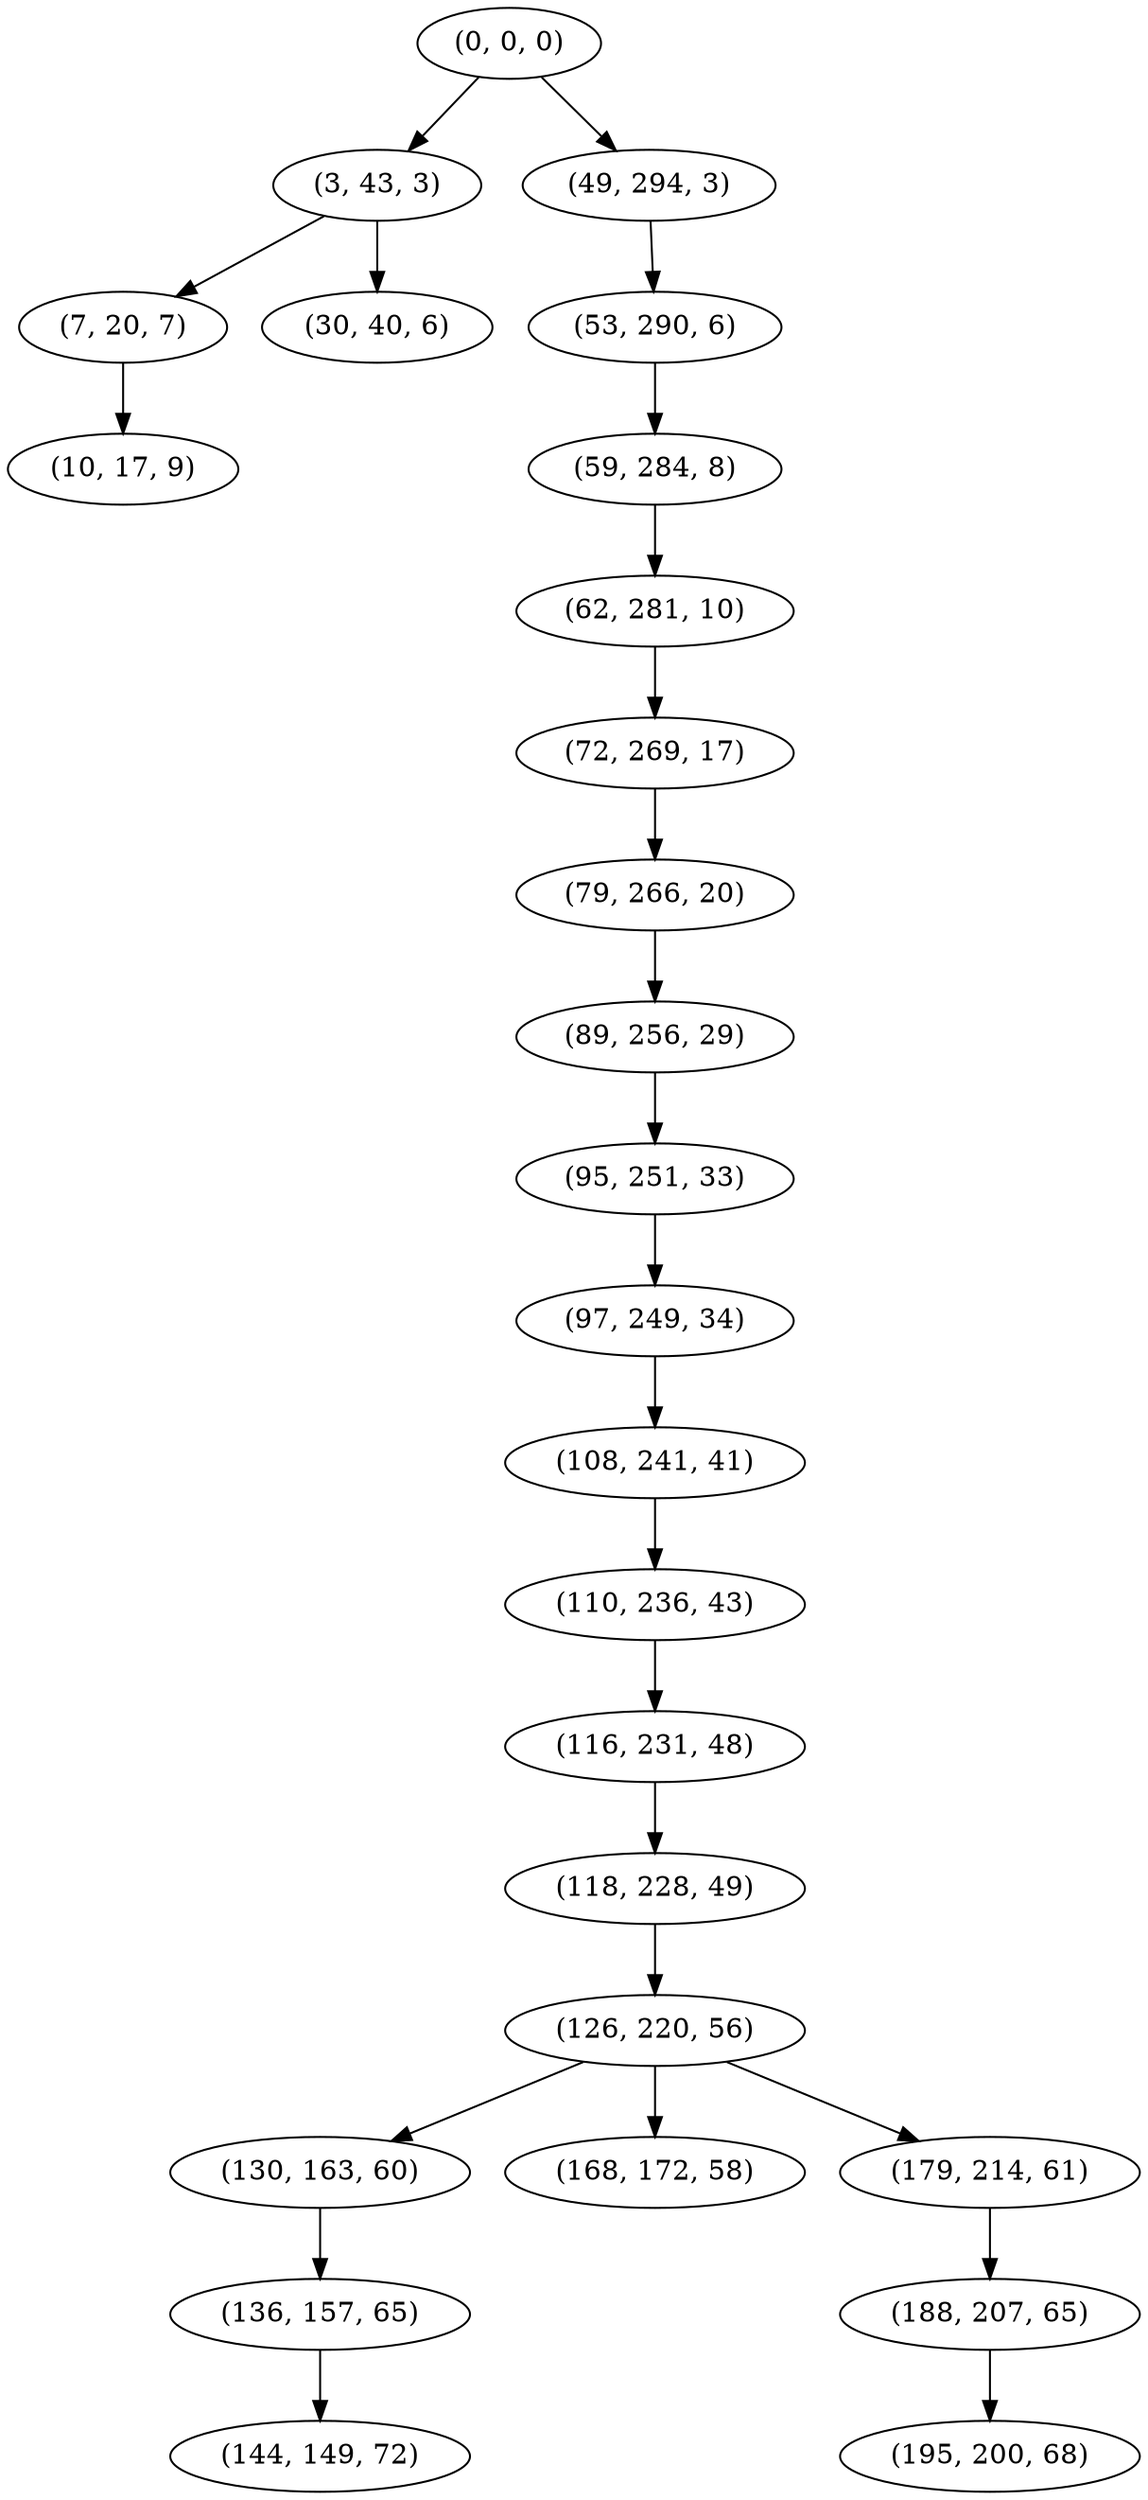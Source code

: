 digraph tree {
    "(0, 0, 0)";
    "(3, 43, 3)";
    "(7, 20, 7)";
    "(10, 17, 9)";
    "(30, 40, 6)";
    "(49, 294, 3)";
    "(53, 290, 6)";
    "(59, 284, 8)";
    "(62, 281, 10)";
    "(72, 269, 17)";
    "(79, 266, 20)";
    "(89, 256, 29)";
    "(95, 251, 33)";
    "(97, 249, 34)";
    "(108, 241, 41)";
    "(110, 236, 43)";
    "(116, 231, 48)";
    "(118, 228, 49)";
    "(126, 220, 56)";
    "(130, 163, 60)";
    "(136, 157, 65)";
    "(144, 149, 72)";
    "(168, 172, 58)";
    "(179, 214, 61)";
    "(188, 207, 65)";
    "(195, 200, 68)";
    "(0, 0, 0)" -> "(3, 43, 3)";
    "(0, 0, 0)" -> "(49, 294, 3)";
    "(3, 43, 3)" -> "(7, 20, 7)";
    "(3, 43, 3)" -> "(30, 40, 6)";
    "(7, 20, 7)" -> "(10, 17, 9)";
    "(49, 294, 3)" -> "(53, 290, 6)";
    "(53, 290, 6)" -> "(59, 284, 8)";
    "(59, 284, 8)" -> "(62, 281, 10)";
    "(62, 281, 10)" -> "(72, 269, 17)";
    "(72, 269, 17)" -> "(79, 266, 20)";
    "(79, 266, 20)" -> "(89, 256, 29)";
    "(89, 256, 29)" -> "(95, 251, 33)";
    "(95, 251, 33)" -> "(97, 249, 34)";
    "(97, 249, 34)" -> "(108, 241, 41)";
    "(108, 241, 41)" -> "(110, 236, 43)";
    "(110, 236, 43)" -> "(116, 231, 48)";
    "(116, 231, 48)" -> "(118, 228, 49)";
    "(118, 228, 49)" -> "(126, 220, 56)";
    "(126, 220, 56)" -> "(130, 163, 60)";
    "(126, 220, 56)" -> "(168, 172, 58)";
    "(126, 220, 56)" -> "(179, 214, 61)";
    "(130, 163, 60)" -> "(136, 157, 65)";
    "(136, 157, 65)" -> "(144, 149, 72)";
    "(179, 214, 61)" -> "(188, 207, 65)";
    "(188, 207, 65)" -> "(195, 200, 68)";
}
